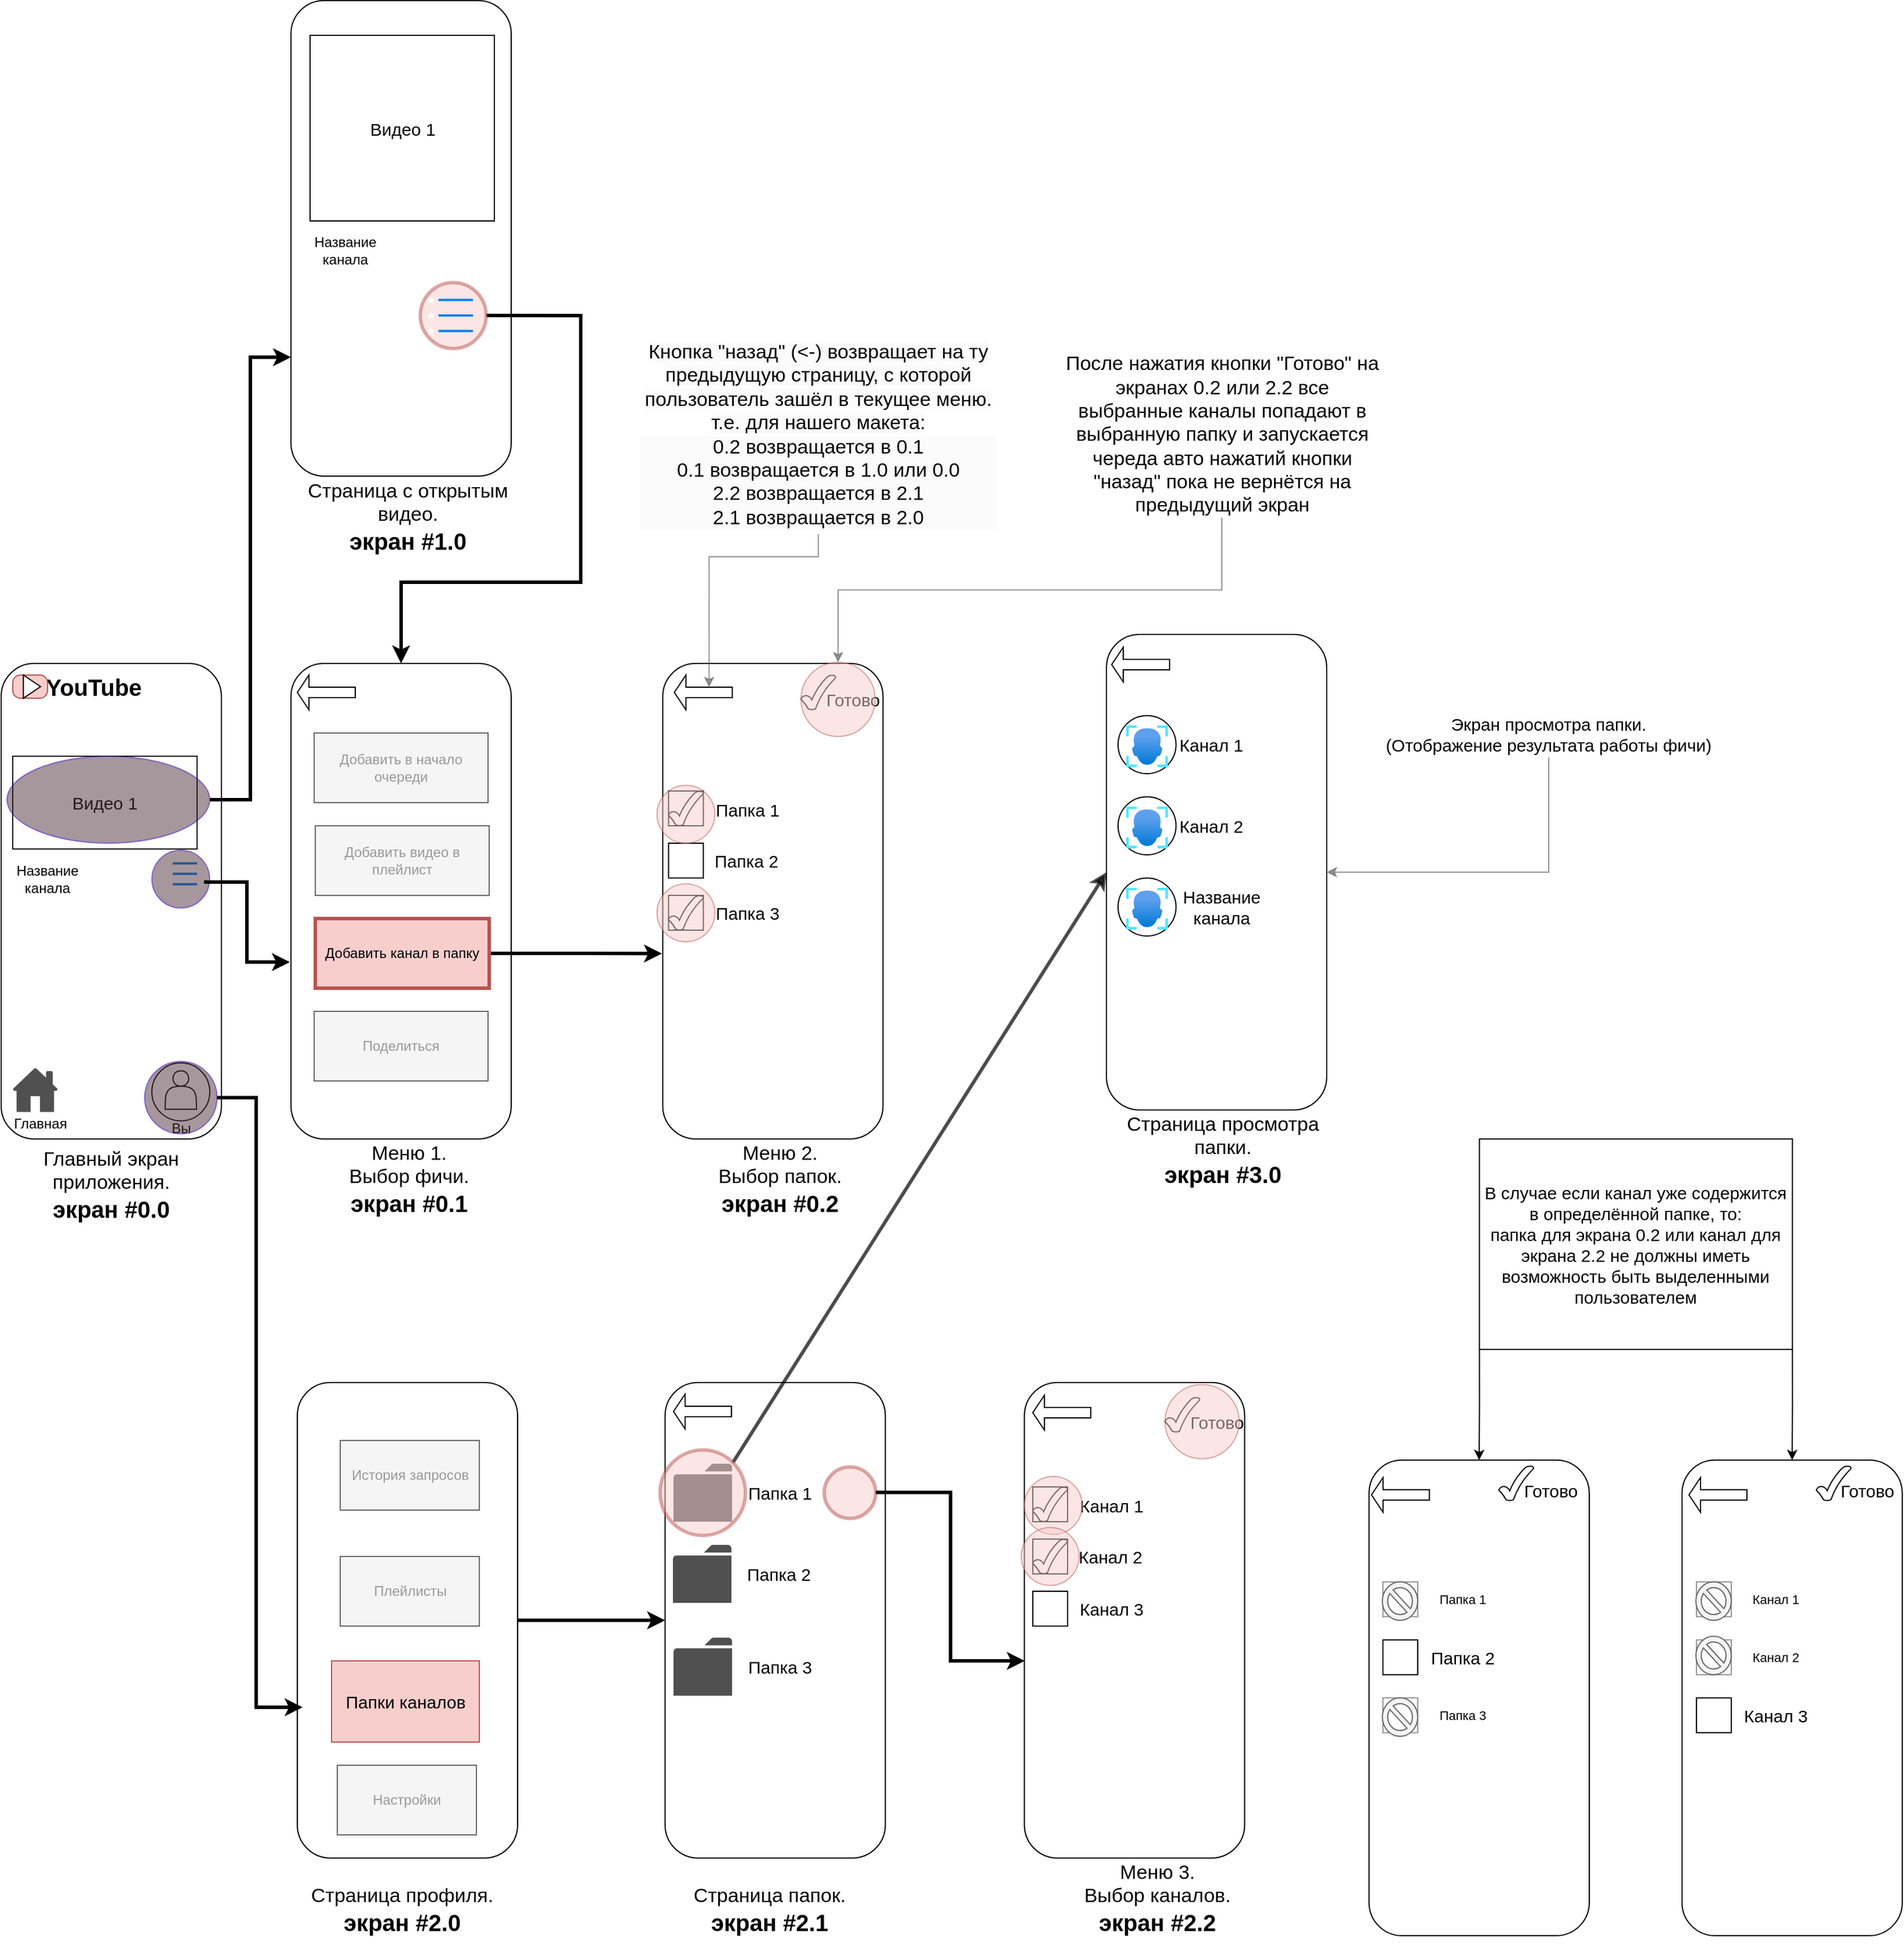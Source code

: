 <mxfile version="24.8.3">
  <diagram name="Страница — 1" id="tyL-LJRgACF1P0J_mqjf">
    <mxGraphModel dx="2625" dy="2547" grid="1" gridSize="10" guides="1" tooltips="1" connect="1" arrows="1" fold="1" page="1" pageScale="1" pageWidth="827" pageHeight="1169" math="0" shadow="0">
      <root>
        <mxCell id="0" />
        <mxCell id="1" parent="0" />
        <mxCell id="-C6muNnnNIedRkviX2KE-14" value="" style="rounded=1;whiteSpace=wrap;html=1;" parent="1" vertex="1">
          <mxGeometry y="430" width="190" height="410" as="geometry" />
        </mxCell>
        <mxCell id="-C6muNnnNIedRkviX2KE-15" value="" style="rounded=1;whiteSpace=wrap;html=1;" parent="1" vertex="1">
          <mxGeometry x="250" y="-141.5" width="190" height="410" as="geometry" />
        </mxCell>
        <mxCell id="-C6muNnnNIedRkviX2KE-48" style="edgeStyle=orthogonalEdgeStyle;rounded=0;orthogonalLoop=1;jettySize=auto;html=1;exitX=1;exitY=0.5;exitDx=0;exitDy=0;entryX=0;entryY=0.5;entryDx=0;entryDy=0;strokeWidth=3;strokeColor=#000000;" parent="1" source="-C6muNnnNIedRkviX2KE-18" target="-C6muNnnNIedRkviX2KE-46" edge="1">
          <mxGeometry relative="1" as="geometry" />
        </mxCell>
        <mxCell id="-C6muNnnNIedRkviX2KE-18" value="" style="rounded=1;whiteSpace=wrap;html=1;" parent="1" vertex="1">
          <mxGeometry x="255.5" y="1050" width="190" height="410" as="geometry" />
        </mxCell>
        <mxCell id="-C6muNnnNIedRkviX2KE-19" value="" style="rounded=1;whiteSpace=wrap;html=1;" parent="1" vertex="1">
          <mxGeometry x="250" y="430" width="190" height="410" as="geometry" />
        </mxCell>
        <mxCell id="-C6muNnnNIedRkviX2KE-25" value="Главный экран приложения.&lt;br&gt;&lt;font style=&quot;font-size: 20px;&quot;&gt;&lt;b&gt;экран #0.0&lt;/b&gt;&lt;/font&gt;" style="text;html=1;align=center;verticalAlign=middle;whiteSpace=wrap;rounded=0;fontSize=17;" parent="1" vertex="1">
          <mxGeometry x="15" y="840" width="160" height="80" as="geometry" />
        </mxCell>
        <mxCell id="-C6muNnnNIedRkviX2KE-27" value="Меню 1.&lt;br&gt;Выбор фичи.&lt;br&gt;&lt;font style=&quot;font-size: 20px;&quot;&gt;&lt;b&gt;экран #0.1&lt;/b&gt;&lt;/font&gt;" style="text;html=1;align=center;verticalAlign=middle;whiteSpace=wrap;rounded=0;fontFamily=Helvetica;fontSize=17;fontColor=default;" parent="1" vertex="1">
          <mxGeometry x="292.5" y="840" width="117.5" height="70" as="geometry" />
        </mxCell>
        <mxCell id="-C6muNnnNIedRkviX2KE-28" value="Страница с открытым видео.&lt;br&gt;&lt;font style=&quot;font-size: 20px;&quot;&gt;&lt;b&gt;экран #1.0&lt;/b&gt;&lt;/font&gt;" style="text;html=1;align=center;verticalAlign=middle;whiteSpace=wrap;rounded=0;fontFamily=Helvetica;fontSize=17;fontColor=default;" parent="1" vertex="1">
          <mxGeometry x="254.5" y="268.5" width="192" height="70" as="geometry" />
        </mxCell>
        <mxCell id="-C6muNnnNIedRkviX2KE-31" value="Страница профиля.&lt;br&gt;&lt;font style=&quot;font-size: 20px;&quot;&gt;&lt;b&gt;экран #2.0&lt;/b&gt;&lt;/font&gt;" style="text;html=1;align=center;verticalAlign=middle;whiteSpace=wrap;rounded=0;fontFamily=Helvetica;fontSize=17;fontColor=default;" parent="1" vertex="1">
          <mxGeometry x="250" y="1470" width="192" height="70" as="geometry" />
        </mxCell>
        <mxCell id="-C6muNnnNIedRkviX2KE-32" value="" style="rounded=1;whiteSpace=wrap;html=1;" parent="1" vertex="1">
          <mxGeometry x="570.73" y="430" width="190" height="410" as="geometry" />
        </mxCell>
        <mxCell id="-C6muNnnNIedRkviX2KE-33" value="Меню 2.&lt;br&gt;Выбор папок.&lt;br&gt;&lt;font style=&quot;font-size: 20px;&quot;&gt;&lt;b&gt;экран #0.2&lt;/b&gt;&lt;/font&gt;" style="text;html=1;align=center;verticalAlign=middle;whiteSpace=wrap;rounded=0;fontFamily=Helvetica;fontSize=17;fontColor=default;" parent="1" vertex="1">
          <mxGeometry x="613.23" y="840" width="117.5" height="70" as="geometry" />
        </mxCell>
        <mxCell id="-C6muNnnNIedRkviX2KE-46" value="" style="rounded=1;whiteSpace=wrap;html=1;" parent="1" vertex="1">
          <mxGeometry x="572.75" y="1050" width="190" height="410" as="geometry" />
        </mxCell>
        <mxCell id="-C6muNnnNIedRkviX2KE-47" value="Страница папок.&lt;br&gt;&lt;font style=&quot;font-size: 20px;&quot;&gt;&lt;b&gt;экран #2.1&lt;/b&gt;&lt;/font&gt;" style="text;html=1;align=center;verticalAlign=middle;whiteSpace=wrap;rounded=0;fontFamily=Helvetica;fontSize=17;fontColor=default;" parent="1" vertex="1">
          <mxGeometry x="567.25" y="1470" width="192" height="70" as="geometry" />
        </mxCell>
        <mxCell id="-C6muNnnNIedRkviX2KE-50" value="" style="rounded=1;whiteSpace=wrap;html=1;" parent="1" vertex="1">
          <mxGeometry x="882.7" y="1050" width="190" height="410" as="geometry" />
        </mxCell>
        <mxCell id="-C6muNnnNIedRkviX2KE-51" value="Меню 3.&lt;br&gt;Выбор каналов.&lt;br&gt;&lt;font style=&quot;font-size: 20px;&quot;&gt;&lt;b&gt;экран #2.2&lt;/b&gt;&lt;/font&gt;" style="text;html=1;align=center;verticalAlign=middle;whiteSpace=wrap;rounded=0;fontFamily=Helvetica;fontSize=17;fontColor=default;" parent="1" vertex="1">
          <mxGeometry x="925.2" y="1460" width="144.75" height="70" as="geometry" />
        </mxCell>
        <mxCell id="-C6muNnnNIedRkviX2KE-52" value="" style="rounded=1;whiteSpace=wrap;html=1;" parent="1" vertex="1">
          <mxGeometry x="953.5" y="405" width="190" height="410" as="geometry" />
        </mxCell>
        <mxCell id="-C6muNnnNIedRkviX2KE-53" value="Страница просмотра папки.&lt;br&gt;&lt;font style=&quot;font-size: 20px;&quot;&gt;&lt;b&gt;экран #3.0&lt;/b&gt;&lt;/font&gt;" style="text;html=1;align=center;verticalAlign=middle;whiteSpace=wrap;rounded=0;fontFamily=Helvetica;fontSize=17;fontColor=default;" parent="1" vertex="1">
          <mxGeometry x="958" y="815" width="192" height="70" as="geometry" />
        </mxCell>
        <mxCell id="-C6muNnnNIedRkviX2KE-63" value="" style="endArrow=classic;html=1;rounded=0;exitX=1;exitY=0;exitDx=0;exitDy=0;entryX=0;entryY=0.5;entryDx=0;entryDy=0;strokeColor=#000000;opacity=70;align=center;verticalAlign=middle;fontFamily=Helvetica;fontSize=11;fontColor=default;labelBackgroundColor=default;strokeWidth=3;" parent="1" source="9P0sogdfffshUX55kIWg-8" target="-C6muNnnNIedRkviX2KE-52" edge="1">
          <mxGeometry width="50" height="50" relative="1" as="geometry">
            <mxPoint x="830" y="960" as="sourcePoint" />
            <mxPoint x="880" y="910" as="targetPoint" />
          </mxGeometry>
        </mxCell>
        <mxCell id="wee1dHJc4e0RbnXhPv3R-21" style="edgeStyle=orthogonalEdgeStyle;rounded=0;orthogonalLoop=1;jettySize=auto;html=1;exitX=0;exitY=1;exitDx=0;exitDy=0;entryX=0.5;entryY=0;entryDx=0;entryDy=0;" parent="1" source="-C6muNnnNIedRkviX2KE-66" target="-C6muNnnNIedRkviX2KE-67" edge="1">
          <mxGeometry relative="1" as="geometry" />
        </mxCell>
        <mxCell id="wee1dHJc4e0RbnXhPv3R-22" style="edgeStyle=orthogonalEdgeStyle;rounded=0;orthogonalLoop=1;jettySize=auto;html=1;exitX=1;exitY=1;exitDx=0;exitDy=0;entryX=0.5;entryY=0;entryDx=0;entryDy=0;" parent="1" source="-C6muNnnNIedRkviX2KE-66" target="-C6muNnnNIedRkviX2KE-69" edge="1">
          <mxGeometry relative="1" as="geometry" />
        </mxCell>
        <mxCell id="-C6muNnnNIedRkviX2KE-66" value="&lt;font style=&quot;font-size: 15px;&quot;&gt;В случае если канал уже содержится в определённой папке, то:&lt;br&gt;папка для экрана 0.2 или канал для экрана 2.2 не должны иметь возможность быть выделенными пользователем&lt;/font&gt;" style="rounded=0;whiteSpace=wrap;html=1;" parent="1" vertex="1">
          <mxGeometry x="1275.25" y="840" width="270" height="181.5" as="geometry" />
        </mxCell>
        <mxCell id="-C6muNnnNIedRkviX2KE-67" value="" style="rounded=1;whiteSpace=wrap;html=1;" parent="1" vertex="1">
          <mxGeometry x="1180" y="1116.9" width="190" height="410" as="geometry" />
        </mxCell>
        <mxCell id="-C6muNnnNIedRkviX2KE-69" value="" style="rounded=1;whiteSpace=wrap;html=1;" parent="1" vertex="1">
          <mxGeometry x="1450" y="1116.9" width="190" height="410" as="geometry" />
        </mxCell>
        <mxCell id="_7QspawQS4Bvhs6pEfHS-41" value="" style="group" parent="1" vertex="1" connectable="0">
          <mxGeometry x="10" y="440" width="110" height="20" as="geometry" />
        </mxCell>
        <mxCell id="_7QspawQS4Bvhs6pEfHS-35" value="&lt;font size=&quot;1&quot; style=&quot;&quot;&gt;&lt;b style=&quot;font-size: 20px;&quot;&gt;YouTube&lt;/b&gt;&lt;/font&gt;" style="text;html=1;align=center;verticalAlign=middle;whiteSpace=wrap;rounded=0;" parent="_7QspawQS4Bvhs6pEfHS-41" vertex="1">
          <mxGeometry x="30" width="80" height="20" as="geometry" />
        </mxCell>
        <mxCell id="_7QspawQS4Bvhs6pEfHS-36" value="" style="group" parent="_7QspawQS4Bvhs6pEfHS-41" vertex="1" connectable="0">
          <mxGeometry width="30" height="20" as="geometry" />
        </mxCell>
        <mxCell id="_7QspawQS4Bvhs6pEfHS-37" value="" style="rounded=1;whiteSpace=wrap;html=1;arcSize=33;fillColor=#f8cecc;strokeColor=#b85450;" parent="_7QspawQS4Bvhs6pEfHS-36" vertex="1">
          <mxGeometry width="30" height="20" as="geometry" />
        </mxCell>
        <mxCell id="_7QspawQS4Bvhs6pEfHS-38" value="" style="triangle;whiteSpace=wrap;html=1;" parent="_7QspawQS4Bvhs6pEfHS-36" vertex="1">
          <mxGeometry x="9.15" width="14.85" height="20" as="geometry" />
        </mxCell>
        <mxCell id="_7QspawQS4Bvhs6pEfHS-45" value="" style="group" parent="1" vertex="1" connectable="0">
          <mxGeometry x="10" y="778.81" width="42.5" height="58" as="geometry" />
        </mxCell>
        <mxCell id="_7QspawQS4Bvhs6pEfHS-43" value="" style="sketch=0;pointerEvents=1;shadow=0;dashed=0;html=1;strokeColor=none;fillColor=#505050;labelPosition=center;verticalLabelPosition=bottom;verticalAlign=top;outlineConnect=0;align=center;shape=mxgraph.office.concepts.home;" parent="_7QspawQS4Bvhs6pEfHS-45" vertex="1">
          <mxGeometry width="39" height="38" as="geometry" />
        </mxCell>
        <mxCell id="_7QspawQS4Bvhs6pEfHS-44" value="Главная" style="text;html=1;align=center;verticalAlign=middle;whiteSpace=wrap;rounded=0;" parent="_7QspawQS4Bvhs6pEfHS-45" vertex="1">
          <mxGeometry x="9" y="38" width="30" height="20" as="geometry" />
        </mxCell>
        <mxCell id="_7QspawQS4Bvhs6pEfHS-66" value="" style="group" parent="1" vertex="1" connectable="0">
          <mxGeometry x="130" y="774.39" width="60" height="61.22" as="geometry" />
        </mxCell>
        <mxCell id="_7QspawQS4Bvhs6pEfHS-63" value="" style="ellipse;whiteSpace=wrap;html=1;aspect=fixed;" parent="_7QspawQS4Bvhs6pEfHS-66" vertex="1">
          <mxGeometry width="50" height="50" as="geometry" />
        </mxCell>
        <mxCell id="_7QspawQS4Bvhs6pEfHS-64" value="" style="shape=actor;whiteSpace=wrap;html=1;" parent="_7QspawQS4Bvhs6pEfHS-66" vertex="1">
          <mxGeometry x="11.5" y="6.87" width="27" height="33.13" as="geometry" />
        </mxCell>
        <mxCell id="_7QspawQS4Bvhs6pEfHS-65" value="Вы" style="text;html=1;align=center;verticalAlign=middle;whiteSpace=wrap;rounded=0;" parent="_7QspawQS4Bvhs6pEfHS-66" vertex="1">
          <mxGeometry x="11.5" y="52.5" width="27" height="8.72" as="geometry" />
        </mxCell>
        <mxCell id="_7QspawQS4Bvhs6pEfHS-82" value="" style="ellipse;whiteSpace=wrap;html=1;aspect=fixed;fillColor=#4C303B;fontColor=#ffffff;strokeColor=#3700CC;opacity=50;" parent="_7QspawQS4Bvhs6pEfHS-66" vertex="1">
          <mxGeometry x="-6.25" y="-1.28" width="62.5" height="62.5" as="geometry" />
        </mxCell>
        <mxCell id="_7QspawQS4Bvhs6pEfHS-67" value="&lt;font style=&quot;font-size: 15px;&quot;&gt;Видео 1&lt;/font&gt;" style="rounded=0;whiteSpace=wrap;html=1;" parent="1" vertex="1">
          <mxGeometry x="10" y="510" width="159" height="80" as="geometry" />
        </mxCell>
        <mxCell id="_7QspawQS4Bvhs6pEfHS-68" value="" style="html=1;verticalLabelPosition=bottom;align=center;labelBackgroundColor=#ffffff;verticalAlign=top;strokeWidth=2;strokeColor=#0080F0;shadow=0;dashed=0;shape=mxgraph.ios7.icons.most_viewed;pointerEvents=1" parent="1" vertex="1">
          <mxGeometry x="140.8" y="600" width="28.2" height="22.8" as="geometry" />
        </mxCell>
        <mxCell id="_7QspawQS4Bvhs6pEfHS-69" value="" style="ellipse;whiteSpace=wrap;html=1;aspect=fixed;fillColor=#4C303B;fontColor=#ffffff;strokeColor=#3700CC;opacity=50;" parent="1" vertex="1">
          <mxGeometry x="130" y="591" width="49.9" height="49.9" as="geometry" />
        </mxCell>
        <mxCell id="wee1dHJc4e0RbnXhPv3R-4" style="edgeStyle=orthogonalEdgeStyle;rounded=0;orthogonalLoop=1;jettySize=auto;html=1;exitX=1;exitY=0.5;exitDx=0;exitDy=0;entryX=0;entryY=0.75;entryDx=0;entryDy=0;strokeColor=#000000;strokeWidth=3;align=center;verticalAlign=middle;fontFamily=Helvetica;fontSize=11;fontColor=default;labelBackgroundColor=default;endArrow=classic;" parent="1" source="_7QspawQS4Bvhs6pEfHS-93" target="-C6muNnnNIedRkviX2KE-15" edge="1">
          <mxGeometry relative="1" as="geometry" />
        </mxCell>
        <mxCell id="_7QspawQS4Bvhs6pEfHS-93" value="" style="ellipse;whiteSpace=wrap;html=1;opacity=50;strokeColor=#3700CC;align=center;verticalAlign=middle;fontFamily=Helvetica;fontSize=12;fontColor=#ffffff;fillColor=#4C303B;" parent="1" vertex="1">
          <mxGeometry x="5" y="510" width="175" height="75" as="geometry" />
        </mxCell>
        <mxCell id="_7QspawQS4Bvhs6pEfHS-98" value="" style="shape=singleArrow;direction=west;whiteSpace=wrap;html=1;" parent="1" vertex="1">
          <mxGeometry x="255.5" y="440" width="50" height="30" as="geometry" />
        </mxCell>
        <mxCell id="_7QspawQS4Bvhs6pEfHS-99" value="" style="shape=singleArrow;direction=west;whiteSpace=wrap;html=1;" parent="1" vertex="1">
          <mxGeometry x="580.73" y="440" width="50" height="30" as="geometry" />
        </mxCell>
        <mxCell id="_7QspawQS4Bvhs6pEfHS-100" value="" style="shape=singleArrow;direction=west;whiteSpace=wrap;html=1;" parent="1" vertex="1">
          <mxGeometry x="889.95" y="1061" width="50" height="30" as="geometry" />
        </mxCell>
        <mxCell id="_7QspawQS4Bvhs6pEfHS-101" value="" style="shape=singleArrow;direction=west;whiteSpace=wrap;html=1;" parent="1" vertex="1">
          <mxGeometry x="580" y="1060" width="50" height="30" as="geometry" />
        </mxCell>
        <mxCell id="_7QspawQS4Bvhs6pEfHS-102" value="Добавить в начало очереди" style="rounded=0;whiteSpace=wrap;html=1;fillColor=#f5f5f5;fontColor=#999999;strokeColor=#666666;" parent="1" vertex="1">
          <mxGeometry x="270" y="490" width="150" height="60" as="geometry" />
        </mxCell>
        <mxCell id="_7QspawQS4Bvhs6pEfHS-103" value="Добавить видео в плейлист" style="rounded=0;whiteSpace=wrap;html=1;fillColor=#f5f5f5;fontColor=#999999;strokeColor=#666666;align=center;verticalAlign=middle;fontFamily=Helvetica;fontSize=12;" parent="1" vertex="1">
          <mxGeometry x="271" y="570" width="150" height="60" as="geometry" />
        </mxCell>
        <mxCell id="wee1dHJc4e0RbnXhPv3R-5" style="edgeStyle=orthogonalEdgeStyle;rounded=0;orthogonalLoop=1;jettySize=auto;html=1;exitX=1;exitY=0.5;exitDx=0;exitDy=0;strokeColor=#000000;strokeWidth=3;align=center;verticalAlign=middle;fontFamily=Helvetica;fontSize=11;fontColor=default;labelBackgroundColor=default;endArrow=classic;" parent="1" source="_7QspawQS4Bvhs6pEfHS-104" edge="1">
          <mxGeometry relative="1" as="geometry">
            <mxPoint x="570" y="680.182" as="targetPoint" />
          </mxGeometry>
        </mxCell>
        <mxCell id="_7QspawQS4Bvhs6pEfHS-104" value="Добавить канал в папку" style="rounded=0;whiteSpace=wrap;html=1;strokeWidth=3;fillColor=#f8cecc;strokeColor=#b85450;" parent="1" vertex="1">
          <mxGeometry x="271" y="650" width="150" height="60" as="geometry" />
        </mxCell>
        <mxCell id="_7QspawQS4Bvhs6pEfHS-105" value="Поделиться" style="rounded=0;whiteSpace=wrap;html=1;fillColor=#f5f5f5;fontColor=#999999;strokeColor=#666666;align=center;verticalAlign=middle;fontFamily=Helvetica;fontSize=12;" parent="1" vertex="1">
          <mxGeometry x="270" y="730" width="150" height="60" as="geometry" />
        </mxCell>
        <mxCell id="_7QspawQS4Bvhs6pEfHS-110" value="" style="group" parent="1" vertex="1" connectable="0">
          <mxGeometry x="1004" y="1062.75" width="74.5" height="60" as="geometry" />
        </mxCell>
        <mxCell id="_7QspawQS4Bvhs6pEfHS-111" value="&lt;font style=&quot;font-size: 15px;&quot;&gt;Готово&lt;/font&gt;" style="text;html=1;align=center;verticalAlign=middle;whiteSpace=wrap;rounded=0;" parent="_7QspawQS4Bvhs6pEfHS-110" vertex="1">
          <mxGeometry x="14.5" y="6" width="60" height="30" as="geometry" />
        </mxCell>
        <mxCell id="_7QspawQS4Bvhs6pEfHS-112" value="" style="verticalLabelPosition=bottom;verticalAlign=top;html=1;shape=mxgraph.basic.tick" parent="_7QspawQS4Bvhs6pEfHS-110" vertex="1">
          <mxGeometry width="30" height="30" as="geometry" />
        </mxCell>
        <mxCell id="wee1dHJc4e0RbnXhPv3R-8" value="" style="ellipse;whiteSpace=wrap;html=1;aspect=fixed;fillColor=#f8cecc;strokeColor=#b85450;opacity=50;" parent="_7QspawQS4Bvhs6pEfHS-110" vertex="1">
          <mxGeometry y="-10.97" width="63.95" height="63.95" as="geometry" />
        </mxCell>
        <mxCell id="_7QspawQS4Bvhs6pEfHS-117" value="" style="whiteSpace=wrap;html=1;aspect=fixed;" parent="1" vertex="1">
          <mxGeometry x="575.73" y="540" width="30" height="30" as="geometry" />
        </mxCell>
        <mxCell id="_7QspawQS4Bvhs6pEfHS-115" value="" style="verticalLabelPosition=bottom;verticalAlign=top;html=1;shape=mxgraph.basic.tick" parent="1" vertex="1">
          <mxGeometry x="575.73" y="540" width="30" height="30" as="geometry" />
        </mxCell>
        <mxCell id="_7QspawQS4Bvhs6pEfHS-118" value="" style="whiteSpace=wrap;html=1;aspect=fixed;" parent="1" vertex="1">
          <mxGeometry x="575.73" y="630" width="30" height="30" as="geometry" />
        </mxCell>
        <mxCell id="_7QspawQS4Bvhs6pEfHS-119" value="" style="verticalLabelPosition=bottom;verticalAlign=top;html=1;shape=mxgraph.basic.tick" parent="1" vertex="1">
          <mxGeometry x="575.73" y="630" width="30" height="30" as="geometry" />
        </mxCell>
        <mxCell id="_7QspawQS4Bvhs6pEfHS-120" value="" style="whiteSpace=wrap;html=1;aspect=fixed;" parent="1" vertex="1">
          <mxGeometry x="575.73" y="585" width="30" height="30" as="geometry" />
        </mxCell>
        <mxCell id="_7QspawQS4Bvhs6pEfHS-121" value="Папка 1" style="text;html=1;align=center;verticalAlign=middle;whiteSpace=wrap;rounded=0;fontSize=15;" parent="1" vertex="1">
          <mxGeometry x="614.23" y="541" width="60" height="30" as="geometry" />
        </mxCell>
        <mxCell id="_7QspawQS4Bvhs6pEfHS-122" value="Папка 2" style="text;html=1;align=center;verticalAlign=middle;whiteSpace=wrap;rounded=0;fontSize=15;" parent="1" vertex="1">
          <mxGeometry x="613.23" y="585" width="60" height="30" as="geometry" />
        </mxCell>
        <mxCell id="_7QspawQS4Bvhs6pEfHS-123" value="Папка 3" style="text;html=1;align=center;verticalAlign=middle;whiteSpace=wrap;rounded=0;fontSize=15;" parent="1" vertex="1">
          <mxGeometry x="614.23" y="630" width="60" height="30" as="geometry" />
        </mxCell>
        <mxCell id="_7QspawQS4Bvhs6pEfHS-124" value="" style="ellipse;whiteSpace=wrap;html=1;aspect=fixed;fillColor=#f8cecc;strokeColor=#b85450;opacity=50;" parent="1" vertex="1">
          <mxGeometry x="565.78" y="620.05" width="49.9" height="49.9" as="geometry" />
        </mxCell>
        <mxCell id="_7QspawQS4Bvhs6pEfHS-125" value="" style="ellipse;whiteSpace=wrap;html=1;aspect=fixed;fillColor=#f8cecc;strokeColor=#b85450;opacity=50;" parent="1" vertex="1">
          <mxGeometry x="565.78" y="535.1" width="49.9" height="49.9" as="geometry" />
        </mxCell>
        <mxCell id="_7QspawQS4Bvhs6pEfHS-127" value="&lt;font style=&quot;font-size: 15px;&quot;&gt;Видео 1&lt;/font&gt;" style="rounded=0;whiteSpace=wrap;html=1;" parent="1" vertex="1">
          <mxGeometry x="266.5" y="-111.5" width="159" height="160" as="geometry" />
        </mxCell>
        <mxCell id="_7QspawQS4Bvhs6pEfHS-128" value="Название канала" style="text;html=1;align=center;verticalAlign=middle;whiteSpace=wrap;rounded=0;" parent="1" vertex="1">
          <mxGeometry x="266.5" y="58.5" width="60" height="30" as="geometry" />
        </mxCell>
        <mxCell id="_7QspawQS4Bvhs6pEfHS-129" value="Название канала" style="text;html=1;align=center;verticalAlign=middle;whiteSpace=wrap;rounded=0;" parent="1" vertex="1">
          <mxGeometry x="10" y="601" width="60" height="30" as="geometry" />
        </mxCell>
        <mxCell id="wee1dHJc4e0RbnXhPv3R-6" style="edgeStyle=orthogonalEdgeStyle;rounded=0;orthogonalLoop=1;jettySize=auto;html=1;exitX=1;exitY=0.5;exitDx=0;exitDy=0;entryX=0.5;entryY=0;entryDx=0;entryDy=0;strokeColor=#000000;strokeWidth=3;align=center;verticalAlign=middle;fontFamily=Helvetica;fontSize=11;fontColor=default;labelBackgroundColor=default;endArrow=classic;" parent="1" source="_7QspawQS4Bvhs6pEfHS-133" target="-C6muNnnNIedRkviX2KE-19" edge="1">
          <mxGeometry relative="1" as="geometry">
            <Array as="points">
              <mxPoint x="500" y="130" />
              <mxPoint x="500" y="360" />
              <mxPoint x="345" y="360" />
            </Array>
          </mxGeometry>
        </mxCell>
        <mxCell id="_7QspawQS4Bvhs6pEfHS-133" value="" style="ellipse;whiteSpace=wrap;html=1;aspect=fixed;fillColor=#f8cecc;strokeColor=#b85450;opacity=50;rounded=0;strokeWidth=3;align=center;verticalAlign=middle;fontFamily=Helvetica;fontSize=12;fontColor=default;" parent="1" vertex="1">
          <mxGeometry x="361.55" y="101.6" width="56.9" height="56.9" as="geometry" />
        </mxCell>
        <mxCell id="_7QspawQS4Bvhs6pEfHS-132" value="" style="html=1;verticalLabelPosition=bottom;align=center;labelBackgroundColor=#ffffff;verticalAlign=top;strokeWidth=2;strokeColor=#0080F0;shadow=0;dashed=0;shape=mxgraph.ios7.icons.most_viewed;pointerEvents=1" parent="1" vertex="1">
          <mxGeometry x="367" y="113.1" width="40" height="33.9" as="geometry" />
        </mxCell>
        <mxCell id="_7QspawQS4Bvhs6pEfHS-142" value="" style="whiteSpace=wrap;html=1;aspect=fixed;" parent="1" vertex="1">
          <mxGeometry x="889.95" y="1140" width="30" height="30" as="geometry" />
        </mxCell>
        <mxCell id="_7QspawQS4Bvhs6pEfHS-143" value="" style="verticalLabelPosition=bottom;verticalAlign=top;html=1;shape=mxgraph.basic.tick" parent="1" vertex="1">
          <mxGeometry x="889.95" y="1140" width="30" height="30" as="geometry" />
        </mxCell>
        <mxCell id="_7QspawQS4Bvhs6pEfHS-144" value="" style="whiteSpace=wrap;html=1;aspect=fixed;" parent="1" vertex="1">
          <mxGeometry x="889.95" y="1230" width="30" height="30" as="geometry" />
        </mxCell>
        <mxCell id="_7QspawQS4Bvhs6pEfHS-146" value="" style="whiteSpace=wrap;html=1;aspect=fixed;" parent="1" vertex="1">
          <mxGeometry x="889.95" y="1185" width="30" height="30" as="geometry" />
        </mxCell>
        <mxCell id="_7QspawQS4Bvhs6pEfHS-147" value="Канал 1" style="text;html=1;align=center;verticalAlign=middle;whiteSpace=wrap;rounded=0;fontSize=15;" parent="1" vertex="1">
          <mxGeometry x="928.45" y="1141" width="60" height="30" as="geometry" />
        </mxCell>
        <mxCell id="_7QspawQS4Bvhs6pEfHS-148" value="Канал 2" style="text;html=1;align=center;verticalAlign=middle;whiteSpace=wrap;rounded=0;fontSize=15;" parent="1" vertex="1">
          <mxGeometry x="927.45" y="1185" width="60" height="30" as="geometry" />
        </mxCell>
        <mxCell id="_7QspawQS4Bvhs6pEfHS-149" value="Канал 3" style="text;html=1;align=center;verticalAlign=middle;whiteSpace=wrap;rounded=0;fontSize=15;" parent="1" vertex="1">
          <mxGeometry x="928.45" y="1230" width="60" height="30" as="geometry" />
        </mxCell>
        <mxCell id="_7QspawQS4Bvhs6pEfHS-150" value="" style="ellipse;whiteSpace=wrap;html=1;aspect=fixed;fillColor=#f8cecc;strokeColor=#b85450;opacity=50;" parent="1" vertex="1">
          <mxGeometry x="882.7" y="1131.05" width="49.9" height="49.9" as="geometry" />
        </mxCell>
        <mxCell id="_7QspawQS4Bvhs6pEfHS-145" value="" style="verticalLabelPosition=bottom;verticalAlign=top;html=1;shape=mxgraph.basic.tick" parent="1" vertex="1">
          <mxGeometry x="889.95" y="1185" width="30" height="30" as="geometry" />
        </mxCell>
        <mxCell id="_7QspawQS4Bvhs6pEfHS-151" value="" style="ellipse;whiteSpace=wrap;html=1;aspect=fixed;fillColor=#f8cecc;strokeColor=#b85450;opacity=50;" parent="1" vertex="1">
          <mxGeometry x="880" y="1175.05" width="49.9" height="49.9" as="geometry" />
        </mxCell>
        <mxCell id="_7QspawQS4Bvhs6pEfHS-202" value="История запросов" style="rounded=0;whiteSpace=wrap;html=1;fontSize=12;fillColor=#f5f5f5;fontColor=#999999;strokeColor=#666666;align=center;verticalAlign=middle;fontFamily=Helvetica;" parent="1" vertex="1">
          <mxGeometry x="292.5" y="1100" width="120" height="60" as="geometry" />
        </mxCell>
        <mxCell id="_7QspawQS4Bvhs6pEfHS-203" value="Плейлисты" style="rounded=0;whiteSpace=wrap;html=1;fontSize=12;fillColor=#f5f5f5;fontColor=#999999;strokeColor=#666666;align=center;verticalAlign=middle;fontFamily=Helvetica;" parent="1" vertex="1">
          <mxGeometry x="292.5" y="1200" width="120" height="60" as="geometry" />
        </mxCell>
        <mxCell id="_7QspawQS4Bvhs6pEfHS-204" value="Папки каналов" style="rounded=0;whiteSpace=wrap;html=1;fontSize=15;fillColor=#f8cecc;strokeColor=#b85450;" parent="1" vertex="1">
          <mxGeometry x="285" y="1290" width="127.5" height="70" as="geometry" />
        </mxCell>
        <mxCell id="_7QspawQS4Bvhs6pEfHS-205" value="Настройки" style="rounded=0;whiteSpace=wrap;html=1;fontSize=12;fillColor=#f5f5f5;fontColor=#999999;strokeColor=#666666;align=center;verticalAlign=middle;fontFamily=Helvetica;" parent="1" vertex="1">
          <mxGeometry x="290" y="1380" width="120" height="60" as="geometry" />
        </mxCell>
        <mxCell id="_7QspawQS4Bvhs6pEfHS-207" value="" style="sketch=0;pointerEvents=1;shadow=0;dashed=0;html=1;strokeColor=none;fillColor=#505050;labelPosition=center;verticalLabelPosition=bottom;verticalAlign=top;outlineConnect=0;align=center;shape=mxgraph.office.concepts.folder;" parent="1" vertex="1">
          <mxGeometry x="579.5" y="1190" width="50.5" height="50" as="geometry" />
        </mxCell>
        <mxCell id="_7QspawQS4Bvhs6pEfHS-208" value="" style="sketch=0;pointerEvents=1;shadow=0;dashed=0;html=1;strokeColor=none;fillColor=#505050;labelPosition=center;verticalLabelPosition=bottom;verticalAlign=top;outlineConnect=0;align=center;shape=mxgraph.office.concepts.folder;" parent="1" vertex="1">
          <mxGeometry x="580" y="1270" width="50.5" height="50" as="geometry" />
        </mxCell>
        <mxCell id="_7QspawQS4Bvhs6pEfHS-209" value="Папка 1" style="text;html=1;align=center;verticalAlign=middle;whiteSpace=wrap;rounded=0;fontSize=15;" parent="1" vertex="1">
          <mxGeometry x="641.75" y="1130" width="60" height="30" as="geometry" />
        </mxCell>
        <mxCell id="_7QspawQS4Bvhs6pEfHS-210" value="Папка 2" style="text;html=1;align=center;verticalAlign=middle;whiteSpace=wrap;rounded=0;fontSize=15;" parent="1" vertex="1">
          <mxGeometry x="641.25" y="1200" width="60" height="30" as="geometry" />
        </mxCell>
        <mxCell id="_7QspawQS4Bvhs6pEfHS-211" value="Папка 3" style="text;html=1;align=center;verticalAlign=middle;whiteSpace=wrap;rounded=0;fontSize=15;" parent="1" vertex="1">
          <mxGeometry x="641.75" y="1280" width="60" height="30" as="geometry" />
        </mxCell>
        <mxCell id="_7QspawQS4Bvhs6pEfHS-213" value="" style="shape=singleArrow;direction=west;whiteSpace=wrap;html=1;" parent="1" vertex="1">
          <mxGeometry x="958" y="416" width="50" height="30" as="geometry" />
        </mxCell>
        <mxCell id="_7QspawQS4Bvhs6pEfHS-214" value="Канал 2" style="text;html=1;align=center;verticalAlign=middle;whiteSpace=wrap;rounded=0;fontSize=15;" parent="1" vertex="1">
          <mxGeometry x="1013.5" y="555" width="60" height="30" as="geometry" />
        </mxCell>
        <mxCell id="_7QspawQS4Bvhs6pEfHS-215" value="" style="group" parent="1" vertex="1" connectable="0">
          <mxGeometry x="963.5" y="545" width="50" height="50" as="geometry" />
        </mxCell>
        <mxCell id="_7QspawQS4Bvhs6pEfHS-216" value="" style="ellipse;whiteSpace=wrap;html=1;aspect=fixed;" parent="_7QspawQS4Bvhs6pEfHS-215" vertex="1">
          <mxGeometry width="50" height="50" as="geometry" />
        </mxCell>
        <mxCell id="_7QspawQS4Bvhs6pEfHS-217" value="" style="image;aspect=fixed;html=1;points=[];align=center;fontSize=12;image=img/lib/azure2/ai_machine_learning/Face_APIs.svg;" parent="_7QspawQS4Bvhs6pEfHS-215" vertex="1">
          <mxGeometry x="6.942" y="8.315" width="36.129" height="36.129" as="geometry" />
        </mxCell>
        <mxCell id="_7QspawQS4Bvhs6pEfHS-218" value="Канал 1" style="text;html=1;align=center;verticalAlign=middle;whiteSpace=wrap;rounded=0;fontSize=15;" parent="1" vertex="1">
          <mxGeometry x="1013.5" y="485" width="60" height="30" as="geometry" />
        </mxCell>
        <mxCell id="_7QspawQS4Bvhs6pEfHS-219" value="" style="group" parent="1" vertex="1" connectable="0">
          <mxGeometry x="963.5" y="475" width="50" height="50" as="geometry" />
        </mxCell>
        <mxCell id="_7QspawQS4Bvhs6pEfHS-220" value="" style="ellipse;whiteSpace=wrap;html=1;aspect=fixed;" parent="_7QspawQS4Bvhs6pEfHS-219" vertex="1">
          <mxGeometry width="50" height="50" as="geometry" />
        </mxCell>
        <mxCell id="_7QspawQS4Bvhs6pEfHS-221" value="" style="image;aspect=fixed;html=1;points=[];align=center;fontSize=12;image=img/lib/azure2/ai_machine_learning/Face_APIs.svg;" parent="_7QspawQS4Bvhs6pEfHS-219" vertex="1">
          <mxGeometry x="6.942" y="8.315" width="36.129" height="36.129" as="geometry" />
        </mxCell>
        <mxCell id="_7QspawQS4Bvhs6pEfHS-222" value="" style="group" parent="1" vertex="1" connectable="0">
          <mxGeometry x="963.5" y="615" width="50" height="50" as="geometry" />
        </mxCell>
        <mxCell id="_7QspawQS4Bvhs6pEfHS-223" value="" style="ellipse;whiteSpace=wrap;html=1;aspect=fixed;" parent="_7QspawQS4Bvhs6pEfHS-222" vertex="1">
          <mxGeometry width="50" height="50" as="geometry" />
        </mxCell>
        <mxCell id="_7QspawQS4Bvhs6pEfHS-224" value="" style="image;aspect=fixed;html=1;points=[];align=center;fontSize=12;image=img/lib/azure2/ai_machine_learning/Face_APIs.svg;" parent="_7QspawQS4Bvhs6pEfHS-222" vertex="1">
          <mxGeometry x="6.942" y="8.315" width="36.129" height="36.129" as="geometry" />
        </mxCell>
        <mxCell id="_7QspawQS4Bvhs6pEfHS-225" value="Название канала" style="text;html=1;align=center;verticalAlign=middle;whiteSpace=wrap;rounded=0;fontSize=15;" parent="1" vertex="1">
          <mxGeometry x="1008" y="625" width="90" height="30" as="geometry" />
        </mxCell>
        <mxCell id="_7QspawQS4Bvhs6pEfHS-231" value="Папка 3" style="text;html=1;align=center;verticalAlign=middle;whiteSpace=wrap;rounded=0;fontSize=11;fontFamily=Helvetica;fontColor=default;labelBackgroundColor=default;" parent="1" vertex="1">
          <mxGeometry x="1230.5" y="1321.9" width="60" height="30" as="geometry" />
        </mxCell>
        <mxCell id="_7QspawQS4Bvhs6pEfHS-232" value="" style="whiteSpace=wrap;html=1;aspect=fixed;rounded=0;opacity=70;strokeColor=#676565;align=center;verticalAlign=middle;fontFamily=Helvetica;fontSize=11;fontColor=default;labelBackgroundColor=default;" parent="1" vertex="1">
          <mxGeometry x="1192" y="1321.9" width="30" height="30" as="geometry" />
        </mxCell>
        <mxCell id="_7QspawQS4Bvhs6pEfHS-234" value="Папка 2" style="text;html=1;align=center;verticalAlign=middle;whiteSpace=wrap;rounded=0;fontSize=15;" parent="1" vertex="1">
          <mxGeometry x="1230.5" y="1271.9" width="60" height="30" as="geometry" />
        </mxCell>
        <mxCell id="_7QspawQS4Bvhs6pEfHS-235" value="" style="whiteSpace=wrap;html=1;aspect=fixed;" parent="1" vertex="1">
          <mxGeometry x="1192" y="1271.9" width="30" height="30" as="geometry" />
        </mxCell>
        <mxCell id="_7QspawQS4Bvhs6pEfHS-236" value="Папка 1" style="text;html=1;align=center;verticalAlign=middle;whiteSpace=wrap;rounded=0;fontSize=11;fontFamily=Helvetica;fontColor=default;labelBackgroundColor=default;" parent="1" vertex="1">
          <mxGeometry x="1230.5" y="1221.9" width="60" height="30" as="geometry" />
        </mxCell>
        <mxCell id="_7QspawQS4Bvhs6pEfHS-237" value="" style="whiteSpace=wrap;html=1;aspect=fixed;rounded=0;opacity=70;strokeColor=#676565;align=center;verticalAlign=middle;fontFamily=Helvetica;fontSize=11;fontColor=default;labelBackgroundColor=default;" parent="1" vertex="1">
          <mxGeometry x="1192" y="1221.9" width="30" height="30" as="geometry" />
        </mxCell>
        <mxCell id="_7QspawQS4Bvhs6pEfHS-238" value="" style="shape=singleArrow;direction=west;whiteSpace=wrap;html=1;" parent="1" vertex="1">
          <mxGeometry x="1182.12" y="1131.9" width="50" height="30" as="geometry" />
        </mxCell>
        <mxCell id="_7QspawQS4Bvhs6pEfHS-239" value="" style="group" parent="1" vertex="1" connectable="0">
          <mxGeometry x="1292" y="1121.9" width="74.5" height="36" as="geometry" />
        </mxCell>
        <mxCell id="_7QspawQS4Bvhs6pEfHS-240" value="&lt;font style=&quot;font-size: 15px;&quot;&gt;Готово&lt;/font&gt;" style="text;html=1;align=center;verticalAlign=middle;whiteSpace=wrap;rounded=0;" parent="_7QspawQS4Bvhs6pEfHS-239" vertex="1">
          <mxGeometry x="14.5" y="6" width="60" height="30" as="geometry" />
        </mxCell>
        <mxCell id="_7QspawQS4Bvhs6pEfHS-241" value="" style="verticalLabelPosition=bottom;verticalAlign=top;html=1;shape=mxgraph.basic.tick" parent="_7QspawQS4Bvhs6pEfHS-239" vertex="1">
          <mxGeometry width="30" height="30" as="geometry" />
        </mxCell>
        <mxCell id="_7QspawQS4Bvhs6pEfHS-244" value="" style="whiteSpace=wrap;html=1;aspect=fixed;rounded=0;opacity=70;strokeColor=#676565;align=center;verticalAlign=middle;fontFamily=Helvetica;fontSize=11;fontColor=default;labelBackgroundColor=default;" parent="1" vertex="1">
          <mxGeometry x="1462.5" y="1271.9" width="30" height="30" as="geometry" />
        </mxCell>
        <mxCell id="_7QspawQS4Bvhs6pEfHS-245" value="Канал 2" style="text;html=1;align=center;verticalAlign=middle;whiteSpace=wrap;rounded=0;fontSize=11;fontFamily=Helvetica;fontColor=default;labelBackgroundColor=default;" parent="1" vertex="1">
          <mxGeometry x="1501" y="1271.9" width="60" height="30" as="geometry" />
        </mxCell>
        <mxCell id="_7QspawQS4Bvhs6pEfHS-248" value="" style="shape=singleArrow;direction=west;whiteSpace=wrap;html=1;" parent="1" vertex="1">
          <mxGeometry x="1456" y="1131.9" width="50" height="30" as="geometry" />
        </mxCell>
        <mxCell id="_7QspawQS4Bvhs6pEfHS-249" value="" style="group" parent="1" vertex="1" connectable="0">
          <mxGeometry x="1565.88" y="1121.9" width="74.5" height="36" as="geometry" />
        </mxCell>
        <mxCell id="_7QspawQS4Bvhs6pEfHS-250" value="&lt;font style=&quot;font-size: 15px;&quot;&gt;Готово&lt;/font&gt;" style="text;html=1;align=center;verticalAlign=middle;whiteSpace=wrap;rounded=0;" parent="_7QspawQS4Bvhs6pEfHS-249" vertex="1">
          <mxGeometry x="14.5" y="6" width="60" height="30" as="geometry" />
        </mxCell>
        <mxCell id="_7QspawQS4Bvhs6pEfHS-251" value="" style="verticalLabelPosition=bottom;verticalAlign=top;html=1;shape=mxgraph.basic.tick" parent="_7QspawQS4Bvhs6pEfHS-249" vertex="1">
          <mxGeometry width="30" height="30" as="geometry" />
        </mxCell>
        <mxCell id="_7QspawQS4Bvhs6pEfHS-252" value="" style="whiteSpace=wrap;html=1;aspect=fixed;rounded=0;opacity=70;strokeColor=#676565;align=center;verticalAlign=middle;fontFamily=Helvetica;fontSize=11;fontColor=default;labelBackgroundColor=default;" parent="1" vertex="1">
          <mxGeometry x="1462.5" y="1221.9" width="30" height="30" as="geometry" />
        </mxCell>
        <mxCell id="_7QspawQS4Bvhs6pEfHS-253" value="" style="whiteSpace=wrap;html=1;aspect=fixed;" parent="1" vertex="1">
          <mxGeometry x="1462.5" y="1321.9" width="30" height="30" as="geometry" />
        </mxCell>
        <mxCell id="_7QspawQS4Bvhs6pEfHS-254" value="Канал 3" style="text;html=1;align=center;verticalAlign=middle;whiteSpace=wrap;rounded=0;fontSize=15;" parent="1" vertex="1">
          <mxGeometry x="1501" y="1321.9" width="60" height="30" as="geometry" />
        </mxCell>
        <mxCell id="_7QspawQS4Bvhs6pEfHS-255" value="Канал 1" style="text;html=1;align=center;verticalAlign=middle;whiteSpace=wrap;rounded=0;fontSize=11;fontFamily=Helvetica;fontColor=default;labelBackgroundColor=default;" parent="1" vertex="1">
          <mxGeometry x="1501" y="1221.9" width="60" height="30" as="geometry" />
        </mxCell>
        <mxCell id="9P0sogdfffshUX55kIWg-1" value="" style="sketch=0;pointerEvents=1;shadow=0;dashed=0;html=1;strokeColor=none;fillColor=#505050;labelPosition=center;verticalLabelPosition=bottom;verticalAlign=top;outlineConnect=0;align=center;shape=mxgraph.office.concepts.folder;" parent="1" vertex="1">
          <mxGeometry x="580" y="1120" width="50.5" height="50" as="geometry" />
        </mxCell>
        <mxCell id="9P0sogdfffshUX55kIWg-3" value="" style="shape=image;html=1;verticalAlign=top;verticalLabelPosition=bottom;labelBackgroundColor=#ffffff;imageAspect=0;aspect=fixed;image=https://cdn4.iconfinder.com/data/icons/evil-icons-user-interface/64/plus-128.png" parent="1" vertex="1">
          <mxGeometry x="706.5" y="1191" width="48" height="48" as="geometry" />
        </mxCell>
        <mxCell id="9P0sogdfffshUX55kIWg-4" value="" style="shape=image;html=1;verticalAlign=top;verticalLabelPosition=bottom;labelBackgroundColor=#ffffff;imageAspect=0;aspect=fixed;image=https://cdn4.iconfinder.com/data/icons/evil-icons-user-interface/64/plus-128.png" parent="1" vertex="1">
          <mxGeometry x="706.5" y="1271" width="48" height="48" as="geometry" />
        </mxCell>
        <mxCell id="9P0sogdfffshUX55kIWg-7" value="" style="ellipse;whiteSpace=wrap;html=1;aspect=fixed;fillColor=#f8cecc;strokeColor=#b85450;opacity=50;rounded=0;strokeWidth=3;align=center;verticalAlign=middle;fontFamily=Helvetica;fontSize=12;fontColor=default;container=0;" parent="1" vertex="1">
          <mxGeometry x="710" y="1122.75" width="44.5" height="44.5" as="geometry" />
        </mxCell>
        <mxCell id="wee1dHJc4e0RbnXhPv3R-7" style="edgeStyle=orthogonalEdgeStyle;rounded=0;orthogonalLoop=1;jettySize=auto;html=1;exitX=1;exitY=0.5;exitDx=0;exitDy=0;strokeColor=#000000;strokeWidth=3;align=center;verticalAlign=middle;fontFamily=Helvetica;fontSize=11;fontColor=default;labelBackgroundColor=default;endArrow=classic;" parent="1" source="9P0sogdfffshUX55kIWg-2" edge="1">
          <mxGeometry relative="1" as="geometry">
            <mxPoint x="883" y="1290" as="targetPoint" />
            <Array as="points">
              <mxPoint x="819" y="1145" />
              <mxPoint x="819" y="1290" />
              <mxPoint x="883" y="1290" />
            </Array>
          </mxGeometry>
        </mxCell>
        <mxCell id="9P0sogdfffshUX55kIWg-2" value="" style="shape=image;html=1;verticalAlign=top;verticalLabelPosition=bottom;labelBackgroundColor=#ffffff;imageAspect=0;aspect=fixed;image=https://cdn4.iconfinder.com/data/icons/evil-icons-user-interface/64/plus-128.png" parent="1" vertex="1">
          <mxGeometry x="710.5" y="1122.75" width="44" height="44" as="geometry" />
        </mxCell>
        <mxCell id="9P0sogdfffshUX55kIWg-8" value="" style="ellipse;whiteSpace=wrap;html=1;aspect=fixed;opacity=50;rounded=0;strokeWidth=3;align=center;verticalAlign=middle;fontFamily=Helvetica;fontSize=12;container=0;fillColor=#f8cecc;strokeColor=#b85450;fontColor=default;" parent="1" vertex="1">
          <mxGeometry x="568.42" y="1108.17" width="73.66" height="73.66" as="geometry" />
        </mxCell>
        <mxCell id="wee1dHJc4e0RbnXhPv3R-2" style="edgeStyle=orthogonalEdgeStyle;rounded=0;orthogonalLoop=1;jettySize=auto;html=1;exitX=1;exitY=0.25;exitDx=0;exitDy=0;entryX=-0.005;entryY=0.628;entryDx=0;entryDy=0;entryPerimeter=0;strokeColor=#000000;strokeWidth=3;align=center;verticalAlign=middle;fontFamily=Helvetica;fontSize=11;fontColor=default;labelBackgroundColor=default;endArrow=classic;" parent="1" target="-C6muNnnNIedRkviX2KE-19" edge="1">
          <mxGeometry relative="1" as="geometry">
            <mxPoint x="175" y="618.5" as="sourcePoint" />
            <mxPoint x="230" y="687" as="targetPoint" />
            <Array as="points">
              <mxPoint x="212" y="619" />
              <mxPoint x="212" y="687" />
            </Array>
          </mxGeometry>
        </mxCell>
        <mxCell id="wee1dHJc4e0RbnXhPv3R-3" style="edgeStyle=orthogonalEdgeStyle;rounded=0;orthogonalLoop=1;jettySize=auto;html=1;exitX=1;exitY=0.5;exitDx=0;exitDy=0;entryX=0.024;entryY=0.683;entryDx=0;entryDy=0;entryPerimeter=0;strokeColor=#000000;strokeWidth=3;align=center;verticalAlign=middle;fontFamily=Helvetica;fontSize=11;fontColor=default;labelBackgroundColor=default;endArrow=classic;" parent="1" source="_7QspawQS4Bvhs6pEfHS-82" target="-C6muNnnNIedRkviX2KE-18" edge="1">
          <mxGeometry relative="1" as="geometry">
            <Array as="points">
              <mxPoint x="220" y="804" />
              <mxPoint x="220" y="1330" />
            </Array>
          </mxGeometry>
        </mxCell>
        <mxCell id="wee1dHJc4e0RbnXhPv3R-9" value="" style="group" parent="1" vertex="1" connectable="0">
          <mxGeometry x="690" y="440" width="74.5" height="60" as="geometry" />
        </mxCell>
        <mxCell id="wee1dHJc4e0RbnXhPv3R-10" value="&lt;font style=&quot;font-size: 15px;&quot;&gt;Готово&lt;/font&gt;" style="text;html=1;align=center;verticalAlign=middle;whiteSpace=wrap;rounded=0;" parent="wee1dHJc4e0RbnXhPv3R-9" vertex="1">
          <mxGeometry x="14.5" y="6" width="60" height="30" as="geometry" />
        </mxCell>
        <mxCell id="wee1dHJc4e0RbnXhPv3R-11" value="" style="verticalLabelPosition=bottom;verticalAlign=top;html=1;shape=mxgraph.basic.tick" parent="wee1dHJc4e0RbnXhPv3R-9" vertex="1">
          <mxGeometry width="30" height="30" as="geometry" />
        </mxCell>
        <mxCell id="wee1dHJc4e0RbnXhPv3R-12" value="" style="ellipse;whiteSpace=wrap;html=1;aspect=fixed;fillColor=#f8cecc;strokeColor=#b85450;opacity=50;" parent="wee1dHJc4e0RbnXhPv3R-9" vertex="1">
          <mxGeometry y="-10.97" width="63.95" height="63.95" as="geometry" />
        </mxCell>
        <mxCell id="wee1dHJc4e0RbnXhPv3R-17" value="&lt;br&gt;&lt;span style=&quot;color: rgb(0, 0, 0); font-family: Helvetica; font-size: 17px; font-style: normal; font-variant-ligatures: normal; font-variant-caps: normal; font-weight: 400; letter-spacing: normal; orphans: 2; text-align: center; text-indent: 0px; text-transform: none; widows: 2; word-spacing: 0px; -webkit-text-stroke-width: 0px; white-space: normal; background-color: rgb(251, 251, 251); text-decoration-thickness: initial; text-decoration-style: initial; text-decoration-color: initial; float: none; display: inline !important;&quot;&gt;Кнопка &quot;назад&quot; (&amp;lt;-) возвращает на ту предыдущую страницу, с которой пользователь зашёл в текущее меню.&lt;/span&gt;&lt;br style=&quot;forced-color-adjust: none; color: rgb(0, 0, 0); font-family: Helvetica; font-size: 17px; font-style: normal; font-variant-ligatures: normal; font-variant-caps: normal; font-weight: 400; letter-spacing: normal; orphans: 2; text-align: center; text-indent: 0px; text-transform: none; widows: 2; word-spacing: 0px; -webkit-text-stroke-width: 0px; white-space: normal; background-color: rgb(251, 251, 251); text-decoration-thickness: initial; text-decoration-style: initial; text-decoration-color: initial;&quot;&gt;&lt;span style=&quot;color: rgb(0, 0, 0); font-family: Helvetica; font-size: 17px; font-style: normal; font-variant-ligatures: normal; font-variant-caps: normal; font-weight: 400; letter-spacing: normal; orphans: 2; text-align: center; text-indent: 0px; text-transform: none; widows: 2; word-spacing: 0px; -webkit-text-stroke-width: 0px; white-space: normal; background-color: rgb(251, 251, 251); text-decoration-thickness: initial; text-decoration-style: initial; text-decoration-color: initial; float: none; display: inline !important;&quot;&gt;т.е. для нашего макета:&lt;/span&gt;&lt;div style=&quot;forced-color-adjust: none; color: rgb(0, 0, 0); font-family: Helvetica; font-size: 17px; font-style: normal; font-variant-ligatures: normal; font-variant-caps: normal; font-weight: 400; letter-spacing: normal; orphans: 2; text-align: center; text-indent: 0px; text-transform: none; widows: 2; word-spacing: 0px; -webkit-text-stroke-width: 0px; white-space: normal; background-color: rgb(251, 251, 251); text-decoration-thickness: initial; text-decoration-style: initial; text-decoration-color: initial;&quot;&gt;&lt;div&gt;0.2 возвращается в 0.1&lt;/div&gt;&lt;div&gt;0.1 возвращается в 1.0 или 0.0&lt;br&gt;&lt;/div&gt;&lt;/div&gt;&lt;div style=&quot;forced-color-adjust: none; color: rgb(0, 0, 0); font-family: Helvetica; font-size: 17px; font-style: normal; font-variant-ligatures: normal; font-variant-caps: normal; font-weight: 400; letter-spacing: normal; orphans: 2; text-align: center; text-indent: 0px; text-transform: none; widows: 2; word-spacing: 0px; -webkit-text-stroke-width: 0px; white-space: normal; background-color: rgb(251, 251, 251); text-decoration-thickness: initial; text-decoration-style: initial; text-decoration-color: initial;&quot;&gt;2.2 возвращается в 2.1&lt;br style=&quot;forced-color-adjust: none; font-size: 17px;&quot;&gt;2.1 возвращается в 2.0&lt;/div&gt;&lt;div&gt;&lt;br&gt;&lt;/div&gt;" style="text;html=1;align=center;verticalAlign=middle;whiteSpace=wrap;rounded=0;fontSize=17;" parent="1" vertex="1">
          <mxGeometry x="550" y="147" width="309.9" height="171.5" as="geometry" />
        </mxCell>
        <mxCell id="wee1dHJc4e0RbnXhPv3R-18" style="edgeStyle=orthogonalEdgeStyle;rounded=0;orthogonalLoop=1;jettySize=auto;html=1;exitX=0.5;exitY=1;exitDx=0;exitDy=0;opacity=70;strokeColor=#666666;align=center;verticalAlign=middle;fontFamily=Helvetica;fontSize=11;fontColor=default;labelBackgroundColor=default;endArrow=classic;fillColor=#f5f5f5;entryX=0;entryY=0;entryDx=20;entryDy=19.5;entryPerimeter=0;" parent="1" source="wee1dHJc4e0RbnXhPv3R-17" target="_7QspawQS4Bvhs6pEfHS-99" edge="1">
          <mxGeometry relative="1" as="geometry">
            <mxPoint x="706.5" y="338.52" as="sourcePoint" />
            <mxPoint x="610" y="440" as="targetPoint" />
            <Array as="points">
              <mxPoint x="705" y="338" />
              <mxPoint x="611" y="338" />
            </Array>
          </mxGeometry>
        </mxCell>
        <mxCell id="wee1dHJc4e0RbnXhPv3R-20" style="edgeStyle=orthogonalEdgeStyle;rounded=0;orthogonalLoop=1;jettySize=auto;html=1;exitX=0.5;exitY=1;exitDx=0;exitDy=0;entryX=0.5;entryY=0;entryDx=0;entryDy=0;opacity=70;strokeColor=#666666;align=center;verticalAlign=middle;fontFamily=Helvetica;fontSize=11;fontColor=default;labelBackgroundColor=default;endArrow=classic;fillColor=#f5f5f5;" parent="1" source="wee1dHJc4e0RbnXhPv3R-19" target="wee1dHJc4e0RbnXhPv3R-12" edge="1">
          <mxGeometry relative="1" as="geometry" />
        </mxCell>
        <mxCell id="wee1dHJc4e0RbnXhPv3R-19" value="&lt;div&gt;&lt;font style=&quot;font-size: 17px;&quot;&gt;После нажатия кнопки &quot;Готово&quot; на экранах 0.2 или 2.2 все выбранные каналы попадают в выбранную папку и запускается череда авто нажатий кнопки &quot;назад&quot; пока не вернётся на предыдущий экран&lt;/font&gt;&lt;br&gt;&lt;/div&gt;" style="text;html=1;align=center;verticalAlign=middle;whiteSpace=wrap;rounded=0;fontSize=17;" parent="1" vertex="1">
          <mxGeometry x="913.53" y="161.25" width="278.95" height="143" as="geometry" />
        </mxCell>
        <mxCell id="wee1dHJc4e0RbnXhPv3R-25" value="" style="verticalLabelPosition=bottom;verticalAlign=top;html=1;shape=mxgraph.basic.no_symbol;fillColor=#f5f5f5;fontColor=#333333;strokeColor=#666666;" parent="1" vertex="1">
          <mxGeometry x="1191.5" y="1221.9" width="30.5" height="33.1" as="geometry" />
        </mxCell>
        <mxCell id="wee1dHJc4e0RbnXhPv3R-26" value="" style="verticalLabelPosition=bottom;verticalAlign=top;html=1;shape=mxgraph.basic.no_symbol;fillColor=#f5f5f5;fontColor=#333333;strokeColor=#666666;" parent="1" vertex="1">
          <mxGeometry x="1191.5" y="1321.9" width="30.5" height="33.1" as="geometry" />
        </mxCell>
        <mxCell id="wee1dHJc4e0RbnXhPv3R-27" value="" style="verticalLabelPosition=bottom;verticalAlign=top;html=1;shape=mxgraph.basic.no_symbol;fillColor=#f5f5f5;fontColor=#333333;strokeColor=#666666;" parent="1" vertex="1">
          <mxGeometry x="1462" y="1221.9" width="30.5" height="33.1" as="geometry" />
        </mxCell>
        <mxCell id="wee1dHJc4e0RbnXhPv3R-28" value="" style="verticalLabelPosition=bottom;verticalAlign=top;html=1;shape=mxgraph.basic.no_symbol;fillColor=#f5f5f5;fontColor=#333333;strokeColor=#666666;" parent="1" vertex="1">
          <mxGeometry x="1462" y="1268.8" width="30.5" height="33.1" as="geometry" />
        </mxCell>
        <mxCell id="zmsnKDiwvHdDxOjOyGCj-2" style="edgeStyle=orthogonalEdgeStyle;rounded=0;orthogonalLoop=1;jettySize=auto;html=1;exitX=0.5;exitY=1;exitDx=0;exitDy=0;entryX=1;entryY=0.5;entryDx=0;entryDy=0;opacity=70;strokeColor=#666666;align=center;verticalAlign=middle;fontFamily=Helvetica;fontSize=11;fontColor=default;labelBackgroundColor=default;endArrow=classic;fillColor=#f5f5f5;" edge="1" parent="1" source="zmsnKDiwvHdDxOjOyGCj-1" target="-C6muNnnNIedRkviX2KE-52">
          <mxGeometry relative="1" as="geometry" />
        </mxCell>
        <mxCell id="zmsnKDiwvHdDxOjOyGCj-1" value="&lt;font style=&quot;font-size: 15px;&quot;&gt;Экран просмотра папки.&lt;/font&gt;&lt;div&gt;&lt;font style=&quot;font-size: 15px;&quot;&gt;(Отображение результата работы фичи)&lt;/font&gt;&lt;/div&gt;" style="text;html=1;align=center;verticalAlign=middle;whiteSpace=wrap;rounded=0;" vertex="1" parent="1">
          <mxGeometry x="1180" y="470" width="310" height="41" as="geometry" />
        </mxCell>
      </root>
    </mxGraphModel>
  </diagram>
</mxfile>
